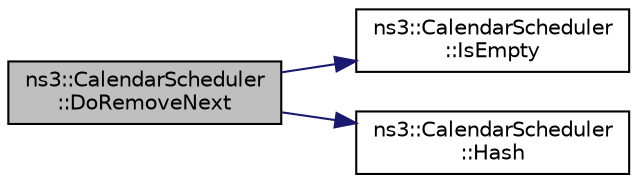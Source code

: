 digraph "ns3::CalendarScheduler::DoRemoveNext"
{
  edge [fontname="Helvetica",fontsize="10",labelfontname="Helvetica",labelfontsize="10"];
  node [fontname="Helvetica",fontsize="10",shape=record];
  rankdir="LR";
  Node1 [label="ns3::CalendarScheduler\l::DoRemoveNext",height=0.2,width=0.4,color="black", fillcolor="grey75", style="filled", fontcolor="black"];
  Node1 -> Node2 [color="midnightblue",fontsize="10",style="solid"];
  Node2 [label="ns3::CalendarScheduler\l::IsEmpty",height=0.2,width=0.4,color="black", fillcolor="white", style="filled",URL="$db/dfc/classns3_1_1CalendarScheduler.html#a3b77785ce158cd5c3979acf5ed0ae7a0"];
  Node1 -> Node3 [color="midnightblue",fontsize="10",style="solid"];
  Node3 [label="ns3::CalendarScheduler\l::Hash",height=0.2,width=0.4,color="black", fillcolor="white", style="filled",URL="$db/dfc/classns3_1_1CalendarScheduler.html#ad60541150596324cac253040af4f8880"];
}
